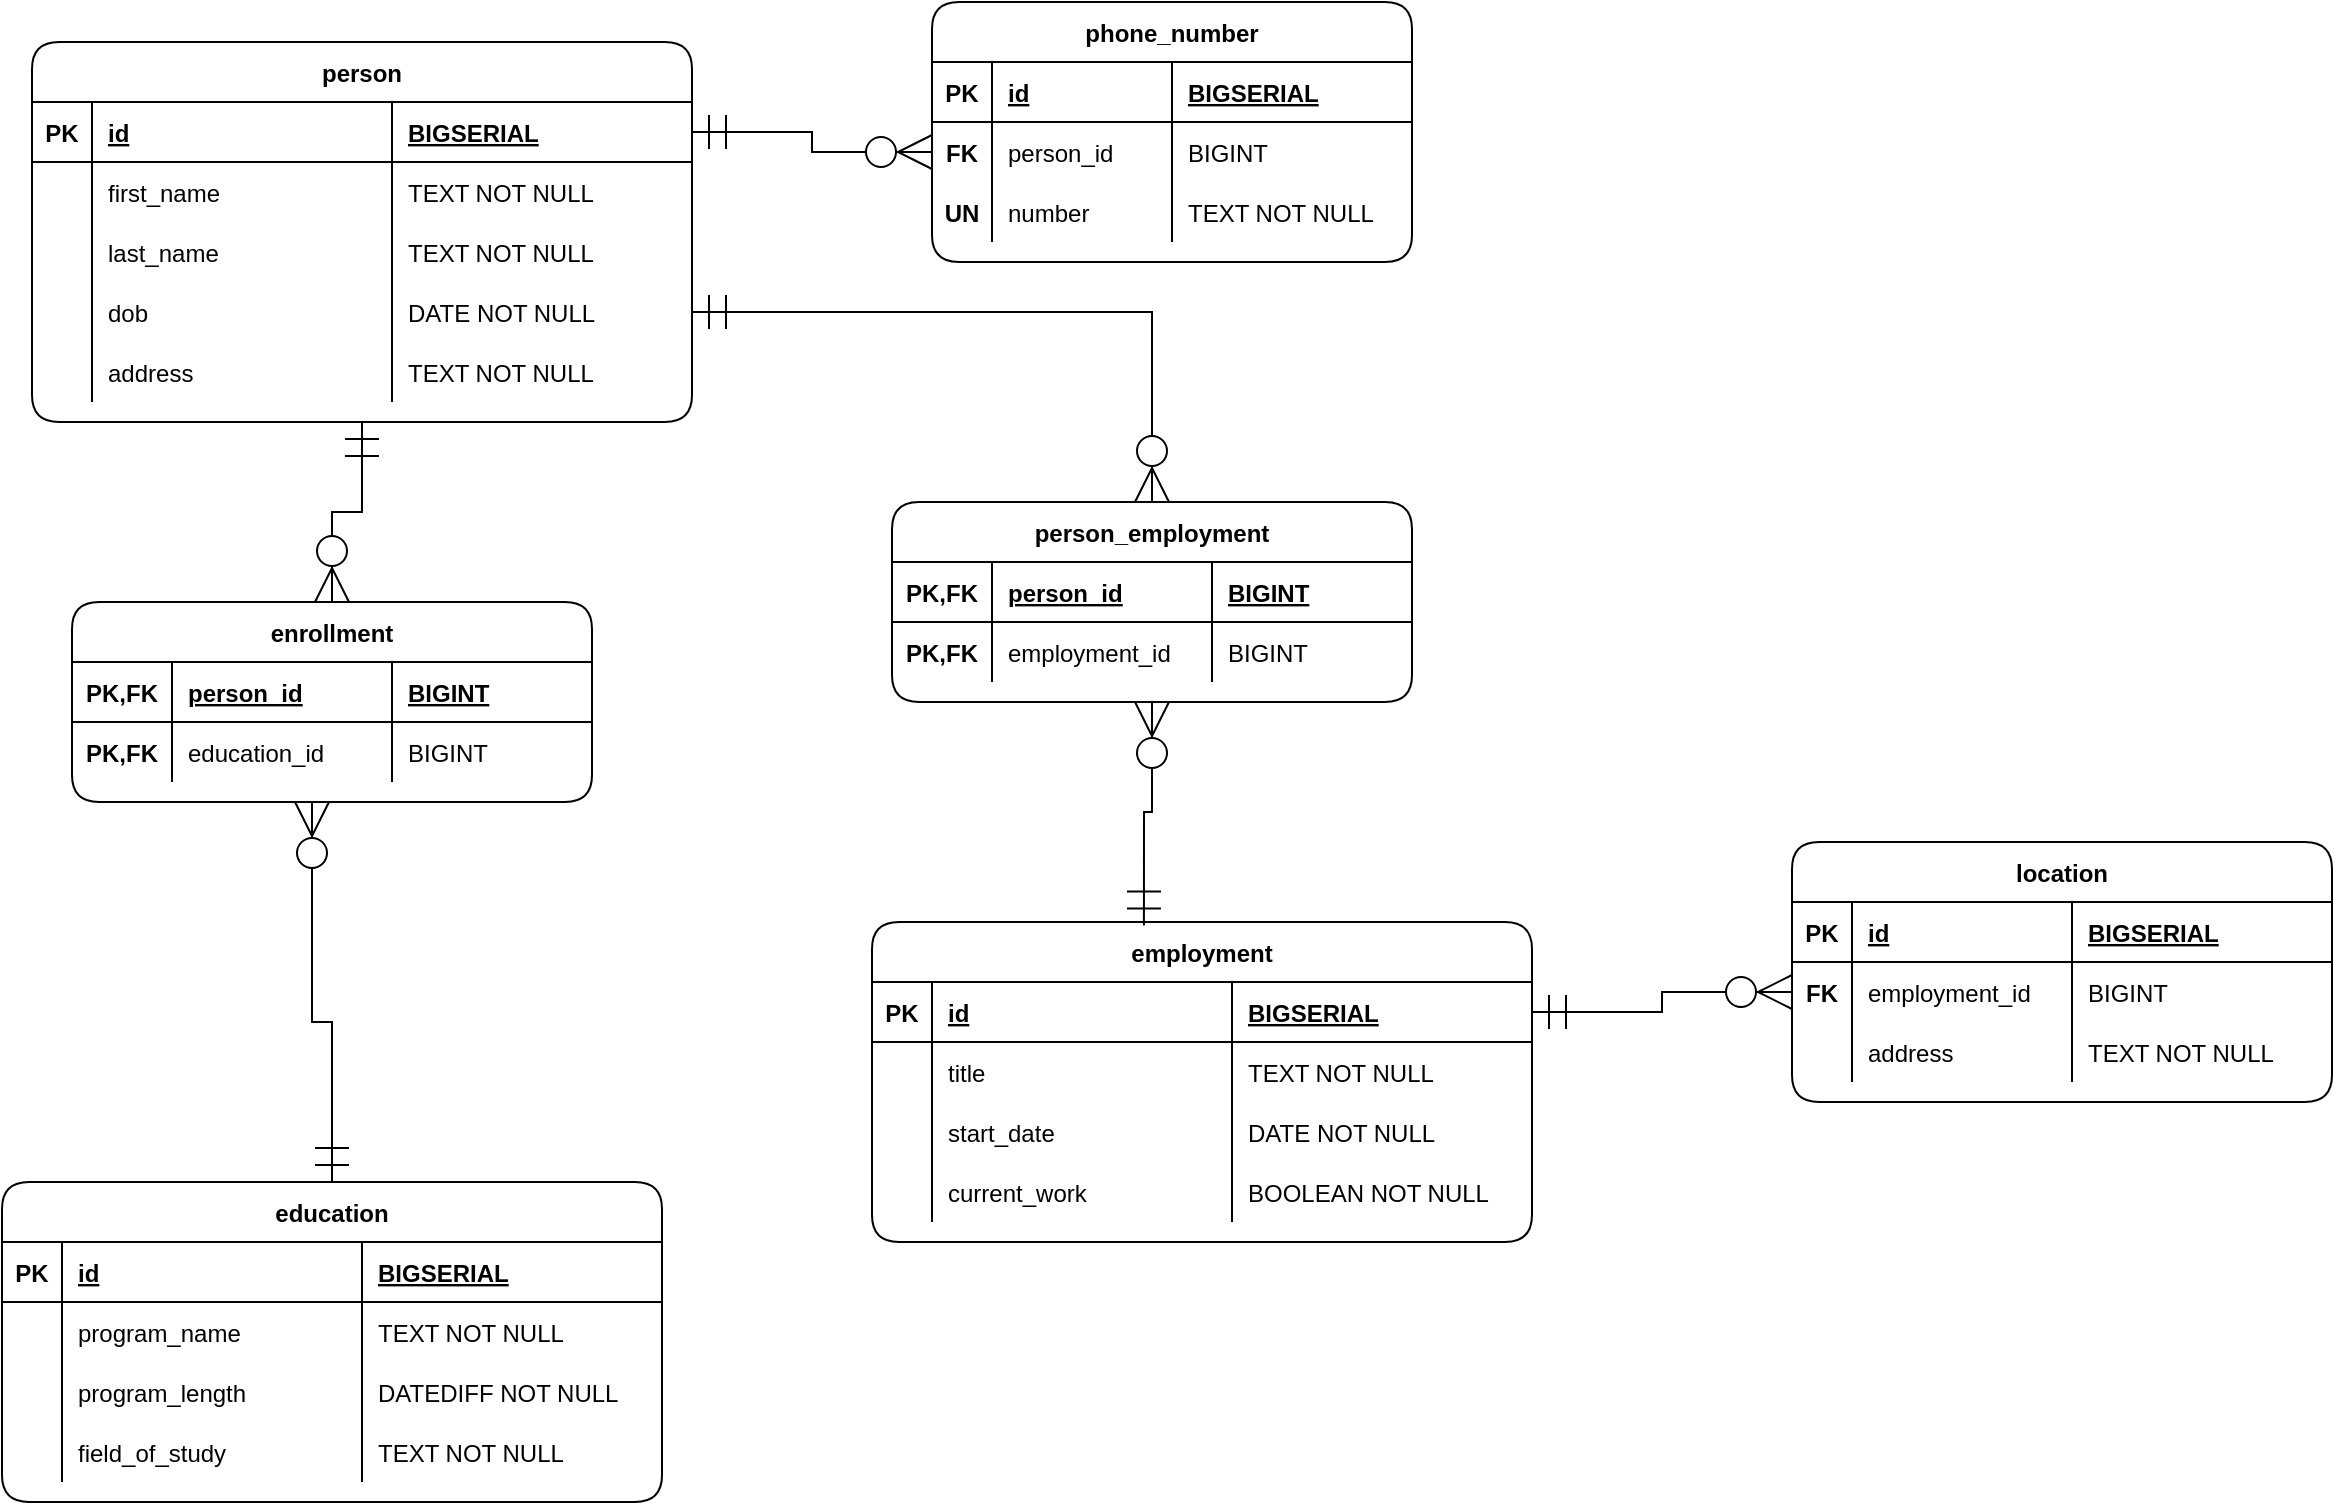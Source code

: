 <mxfile version="14.5.1" type="device"><diagram id="6gZAl4eBNtMQLnTaSoMd" name="Page-1"><mxGraphModel dx="1652" dy="1082" grid="1" gridSize="10" guides="1" tooltips="1" connect="1" arrows="1" fold="1" page="0" pageScale="1" pageWidth="850" pageHeight="1100" math="0" shadow="0"><root><mxCell id="0"/><mxCell id="1" parent="0"/><mxCell id="a0jbL8AoUDwGU5Ny-zSf-130" style="edgeStyle=orthogonalEdgeStyle;rounded=0;orthogonalLoop=1;jettySize=auto;html=1;exitX=0.5;exitY=1;exitDx=0;exitDy=0;startArrow=ERmandOne;startFill=0;endArrow=ERzeroToMany;endFill=1;startSize=15;endSize=15;" parent="1" source="a0jbL8AoUDwGU5Ny-zSf-1" target="a0jbL8AoUDwGU5Ny-zSf-121" edge="1"><mxGeometry relative="1" as="geometry"/></mxCell><mxCell id="a0jbL8AoUDwGU5Ny-zSf-1" value="person" style="shape=table;startSize=30;container=1;collapsible=1;childLayout=tableLayout;fixedRows=1;rowLines=0;fontStyle=1;align=center;resizeLast=1;rounded=1;" parent="1" vertex="1"><mxGeometry x="-50" y="-20" width="330" height="190" as="geometry"/></mxCell><mxCell id="a0jbL8AoUDwGU5Ny-zSf-2" value="" style="shape=partialRectangle;collapsible=0;dropTarget=0;pointerEvents=0;fillColor=none;top=0;left=0;bottom=1;right=0;points=[[0,0.5],[1,0.5]];portConstraint=eastwest;" parent="a0jbL8AoUDwGU5Ny-zSf-1" vertex="1"><mxGeometry y="30" width="330" height="30" as="geometry"/></mxCell><mxCell id="a0jbL8AoUDwGU5Ny-zSf-3" value="PK" style="shape=partialRectangle;connectable=0;fillColor=none;top=0;left=0;bottom=0;right=0;fontStyle=1;overflow=hidden;" parent="a0jbL8AoUDwGU5Ny-zSf-2" vertex="1"><mxGeometry width="30" height="30" as="geometry"/></mxCell><mxCell id="a0jbL8AoUDwGU5Ny-zSf-4" value="id" style="shape=partialRectangle;connectable=0;fillColor=none;top=0;left=0;bottom=0;right=0;align=left;spacingLeft=6;fontStyle=5;overflow=hidden;" parent="a0jbL8AoUDwGU5Ny-zSf-2" vertex="1"><mxGeometry x="30" width="150" height="30" as="geometry"/></mxCell><mxCell id="a0jbL8AoUDwGU5Ny-zSf-20" value="BIGSERIAL" style="shape=partialRectangle;connectable=0;fillColor=none;top=0;left=0;bottom=0;right=0;align=left;spacingLeft=6;fontStyle=5;overflow=hidden;" parent="a0jbL8AoUDwGU5Ny-zSf-2" vertex="1"><mxGeometry x="180" width="150" height="30" as="geometry"/></mxCell><mxCell id="a0jbL8AoUDwGU5Ny-zSf-5" value="" style="shape=partialRectangle;collapsible=0;dropTarget=0;pointerEvents=0;fillColor=none;top=0;left=0;bottom=0;right=0;points=[[0,0.5],[1,0.5]];portConstraint=eastwest;" parent="a0jbL8AoUDwGU5Ny-zSf-1" vertex="1"><mxGeometry y="60" width="330" height="30" as="geometry"/></mxCell><mxCell id="a0jbL8AoUDwGU5Ny-zSf-6" value="" style="shape=partialRectangle;connectable=0;fillColor=none;top=0;left=0;bottom=0;right=0;editable=1;overflow=hidden;" parent="a0jbL8AoUDwGU5Ny-zSf-5" vertex="1"><mxGeometry width="30" height="30" as="geometry"/></mxCell><mxCell id="a0jbL8AoUDwGU5Ny-zSf-7" value="first_name" style="shape=partialRectangle;connectable=0;fillColor=none;top=0;left=0;bottom=0;right=0;align=left;spacingLeft=6;overflow=hidden;" parent="a0jbL8AoUDwGU5Ny-zSf-5" vertex="1"><mxGeometry x="30" width="150" height="30" as="geometry"/></mxCell><mxCell id="a0jbL8AoUDwGU5Ny-zSf-21" value="TEXT NOT NULL" style="shape=partialRectangle;connectable=0;fillColor=none;top=0;left=0;bottom=0;right=0;align=left;spacingLeft=6;overflow=hidden;" parent="a0jbL8AoUDwGU5Ny-zSf-5" vertex="1"><mxGeometry x="180" width="150" height="30" as="geometry"/></mxCell><mxCell id="a0jbL8AoUDwGU5Ny-zSf-8" value="" style="shape=partialRectangle;collapsible=0;dropTarget=0;pointerEvents=0;fillColor=none;top=0;left=0;bottom=0;right=0;points=[[0,0.5],[1,0.5]];portConstraint=eastwest;" parent="a0jbL8AoUDwGU5Ny-zSf-1" vertex="1"><mxGeometry y="90" width="330" height="30" as="geometry"/></mxCell><mxCell id="a0jbL8AoUDwGU5Ny-zSf-9" value="" style="shape=partialRectangle;connectable=0;fillColor=none;top=0;left=0;bottom=0;right=0;editable=1;overflow=hidden;" parent="a0jbL8AoUDwGU5Ny-zSf-8" vertex="1"><mxGeometry width="30" height="30" as="geometry"/></mxCell><mxCell id="a0jbL8AoUDwGU5Ny-zSf-10" value="last_name" style="shape=partialRectangle;connectable=0;fillColor=none;top=0;left=0;bottom=0;right=0;align=left;spacingLeft=6;overflow=hidden;" parent="a0jbL8AoUDwGU5Ny-zSf-8" vertex="1"><mxGeometry x="30" width="150" height="30" as="geometry"/></mxCell><mxCell id="a0jbL8AoUDwGU5Ny-zSf-22" value="TEXT NOT NULL" style="shape=partialRectangle;connectable=0;fillColor=none;top=0;left=0;bottom=0;right=0;align=left;spacingLeft=6;overflow=hidden;" parent="a0jbL8AoUDwGU5Ny-zSf-8" vertex="1"><mxGeometry x="180" width="150" height="30" as="geometry"/></mxCell><mxCell id="a0jbL8AoUDwGU5Ny-zSf-11" value="" style="shape=partialRectangle;collapsible=0;dropTarget=0;pointerEvents=0;fillColor=none;top=0;left=0;bottom=0;right=0;points=[[0,0.5],[1,0.5]];portConstraint=eastwest;" parent="a0jbL8AoUDwGU5Ny-zSf-1" vertex="1"><mxGeometry y="120" width="330" height="30" as="geometry"/></mxCell><mxCell id="a0jbL8AoUDwGU5Ny-zSf-12" value="" style="shape=partialRectangle;connectable=0;fillColor=none;top=0;left=0;bottom=0;right=0;editable=1;overflow=hidden;" parent="a0jbL8AoUDwGU5Ny-zSf-11" vertex="1"><mxGeometry width="30" height="30" as="geometry"/></mxCell><mxCell id="a0jbL8AoUDwGU5Ny-zSf-13" value="dob" style="shape=partialRectangle;connectable=0;fillColor=none;top=0;left=0;bottom=0;right=0;align=left;spacingLeft=6;overflow=hidden;" parent="a0jbL8AoUDwGU5Ny-zSf-11" vertex="1"><mxGeometry x="30" width="150" height="30" as="geometry"/></mxCell><mxCell id="a0jbL8AoUDwGU5Ny-zSf-23" value="DATE NOT NULL" style="shape=partialRectangle;connectable=0;fillColor=none;top=0;left=0;bottom=0;right=0;align=left;spacingLeft=6;overflow=hidden;" parent="a0jbL8AoUDwGU5Ny-zSf-11" vertex="1"><mxGeometry x="180" width="150" height="30" as="geometry"/></mxCell><mxCell id="a0jbL8AoUDwGU5Ny-zSf-14" style="shape=partialRectangle;collapsible=0;dropTarget=0;pointerEvents=0;fillColor=none;top=0;left=0;bottom=0;right=0;points=[[0,0.5],[1,0.5]];portConstraint=eastwest;" parent="a0jbL8AoUDwGU5Ny-zSf-1" vertex="1"><mxGeometry y="150" width="330" height="30" as="geometry"/></mxCell><mxCell id="a0jbL8AoUDwGU5Ny-zSf-15" style="shape=partialRectangle;connectable=0;fillColor=none;top=0;left=0;bottom=0;right=0;editable=1;overflow=hidden;" parent="a0jbL8AoUDwGU5Ny-zSf-14" vertex="1"><mxGeometry width="30" height="30" as="geometry"/></mxCell><mxCell id="a0jbL8AoUDwGU5Ny-zSf-16" value="address" style="shape=partialRectangle;connectable=0;fillColor=none;top=0;left=0;bottom=0;right=0;align=left;spacingLeft=6;overflow=hidden;" parent="a0jbL8AoUDwGU5Ny-zSf-14" vertex="1"><mxGeometry x="30" width="150" height="30" as="geometry"/></mxCell><mxCell id="a0jbL8AoUDwGU5Ny-zSf-24" value="TEXT NOT NULL" style="shape=partialRectangle;connectable=0;fillColor=none;top=0;left=0;bottom=0;right=0;align=left;spacingLeft=6;overflow=hidden;" parent="a0jbL8AoUDwGU5Ny-zSf-14" vertex="1"><mxGeometry x="180" width="150" height="30" as="geometry"/></mxCell><mxCell id="a0jbL8AoUDwGU5Ny-zSf-25" value="phone_number" style="shape=table;startSize=30;container=1;collapsible=1;childLayout=tableLayout;fixedRows=1;rowLines=0;fontStyle=1;align=center;resizeLast=1;rounded=1;" parent="1" vertex="1"><mxGeometry x="400" y="-40" width="240" height="130" as="geometry"/></mxCell><mxCell id="a0jbL8AoUDwGU5Ny-zSf-26" value="" style="shape=partialRectangle;collapsible=0;dropTarget=0;pointerEvents=0;fillColor=none;top=0;left=0;bottom=1;right=0;points=[[0,0.5],[1,0.5]];portConstraint=eastwest;" parent="a0jbL8AoUDwGU5Ny-zSf-25" vertex="1"><mxGeometry y="30" width="240" height="30" as="geometry"/></mxCell><mxCell id="a0jbL8AoUDwGU5Ny-zSf-27" value="PK" style="shape=partialRectangle;connectable=0;fillColor=none;top=0;left=0;bottom=0;right=0;fontStyle=1;overflow=hidden;" parent="a0jbL8AoUDwGU5Ny-zSf-26" vertex="1"><mxGeometry width="30" height="30" as="geometry"/></mxCell><mxCell id="a0jbL8AoUDwGU5Ny-zSf-28" value="id" style="shape=partialRectangle;connectable=0;fillColor=none;top=0;left=0;bottom=0;right=0;align=left;spacingLeft=6;fontStyle=5;overflow=hidden;" parent="a0jbL8AoUDwGU5Ny-zSf-26" vertex="1"><mxGeometry x="30" width="90" height="30" as="geometry"/></mxCell><mxCell id="a0jbL8AoUDwGU5Ny-zSf-29" value="BIGSERIAL" style="shape=partialRectangle;connectable=0;fillColor=none;top=0;left=0;bottom=0;right=0;align=left;spacingLeft=6;fontStyle=5;overflow=hidden;" parent="a0jbL8AoUDwGU5Ny-zSf-26" vertex="1"><mxGeometry x="120" width="120" height="30" as="geometry"/></mxCell><mxCell id="a0jbL8AoUDwGU5Ny-zSf-30" value="" style="shape=partialRectangle;collapsible=0;dropTarget=0;pointerEvents=0;fillColor=none;top=0;left=0;bottom=0;right=0;points=[[0,0.5],[1,0.5]];portConstraint=eastwest;" parent="a0jbL8AoUDwGU5Ny-zSf-25" vertex="1"><mxGeometry y="60" width="240" height="30" as="geometry"/></mxCell><mxCell id="a0jbL8AoUDwGU5Ny-zSf-31" value="FK" style="shape=partialRectangle;connectable=0;fillColor=none;top=0;left=0;bottom=0;right=0;editable=1;overflow=hidden;fontStyle=1" parent="a0jbL8AoUDwGU5Ny-zSf-30" vertex="1"><mxGeometry width="30" height="30" as="geometry"/></mxCell><mxCell id="a0jbL8AoUDwGU5Ny-zSf-32" value="person_id" style="shape=partialRectangle;connectable=0;fillColor=none;top=0;left=0;bottom=0;right=0;align=left;spacingLeft=6;overflow=hidden;" parent="a0jbL8AoUDwGU5Ny-zSf-30" vertex="1"><mxGeometry x="30" width="90" height="30" as="geometry"/></mxCell><mxCell id="a0jbL8AoUDwGU5Ny-zSf-33" value="BIGINT" style="shape=partialRectangle;connectable=0;fillColor=none;top=0;left=0;bottom=0;right=0;align=left;spacingLeft=6;overflow=hidden;" parent="a0jbL8AoUDwGU5Ny-zSf-30" vertex="1"><mxGeometry x="120" width="120" height="30" as="geometry"/></mxCell><mxCell id="a0jbL8AoUDwGU5Ny-zSf-34" value="" style="shape=partialRectangle;collapsible=0;dropTarget=0;pointerEvents=0;fillColor=none;top=0;left=0;bottom=0;right=0;points=[[0,0.5],[1,0.5]];portConstraint=eastwest;" parent="a0jbL8AoUDwGU5Ny-zSf-25" vertex="1"><mxGeometry y="90" width="240" height="30" as="geometry"/></mxCell><mxCell id="a0jbL8AoUDwGU5Ny-zSf-35" value="UN" style="shape=partialRectangle;connectable=0;fillColor=none;top=0;left=0;bottom=0;right=0;editable=1;overflow=hidden;fontStyle=1" parent="a0jbL8AoUDwGU5Ny-zSf-34" vertex="1"><mxGeometry width="30" height="30" as="geometry"/></mxCell><mxCell id="a0jbL8AoUDwGU5Ny-zSf-36" value="number" style="shape=partialRectangle;connectable=0;fillColor=none;top=0;left=0;bottom=0;right=0;align=left;spacingLeft=6;overflow=hidden;" parent="a0jbL8AoUDwGU5Ny-zSf-34" vertex="1"><mxGeometry x="30" width="90" height="30" as="geometry"/></mxCell><mxCell id="a0jbL8AoUDwGU5Ny-zSf-37" value="TEXT NOT NULL" style="shape=partialRectangle;connectable=0;fillColor=none;top=0;left=0;bottom=0;right=0;align=left;spacingLeft=6;overflow=hidden;" parent="a0jbL8AoUDwGU5Ny-zSf-34" vertex="1"><mxGeometry x="120" width="120" height="30" as="geometry"/></mxCell><mxCell id="a0jbL8AoUDwGU5Ny-zSf-46" style="edgeStyle=orthogonalEdgeStyle;rounded=0;orthogonalLoop=1;jettySize=auto;html=1;exitX=1;exitY=0.5;exitDx=0;exitDy=0;entryX=0;entryY=0.5;entryDx=0;entryDy=0;endSize=15;startSize=15;endArrow=ERzeroToMany;endFill=1;startArrow=ERmandOne;startFill=0;" parent="1" source="a0jbL8AoUDwGU5Ny-zSf-2" target="a0jbL8AoUDwGU5Ny-zSf-30" edge="1"><mxGeometry relative="1" as="geometry"/></mxCell><mxCell id="a0jbL8AoUDwGU5Ny-zSf-131" style="edgeStyle=orthogonalEdgeStyle;rounded=0;orthogonalLoop=1;jettySize=auto;html=1;exitX=0.5;exitY=0;exitDx=0;exitDy=0;startArrow=ERmandOne;startFill=0;endArrow=ERzeroToMany;endFill=1;startSize=15;endSize=15;" parent="1" source="a0jbL8AoUDwGU5Ny-zSf-47" edge="1"><mxGeometry relative="1" as="geometry"><mxPoint x="90" y="360" as="targetPoint"/><Array as="points"><mxPoint x="100" y="470"/><mxPoint x="90" y="470"/></Array></mxGeometry></mxCell><mxCell id="a0jbL8AoUDwGU5Ny-zSf-47" value="education" style="shape=table;startSize=30;container=1;collapsible=1;childLayout=tableLayout;fixedRows=1;rowLines=0;fontStyle=1;align=center;resizeLast=1;rounded=1;" parent="1" vertex="1"><mxGeometry x="-65" y="550" width="330" height="160" as="geometry"/></mxCell><mxCell id="a0jbL8AoUDwGU5Ny-zSf-48" value="" style="shape=partialRectangle;collapsible=0;dropTarget=0;pointerEvents=0;fillColor=none;top=0;left=0;bottom=1;right=0;points=[[0,0.5],[1,0.5]];portConstraint=eastwest;" parent="a0jbL8AoUDwGU5Ny-zSf-47" vertex="1"><mxGeometry y="30" width="330" height="30" as="geometry"/></mxCell><mxCell id="a0jbL8AoUDwGU5Ny-zSf-49" value="PK" style="shape=partialRectangle;connectable=0;fillColor=none;top=0;left=0;bottom=0;right=0;fontStyle=1;overflow=hidden;" parent="a0jbL8AoUDwGU5Ny-zSf-48" vertex="1"><mxGeometry width="30" height="30" as="geometry"/></mxCell><mxCell id="a0jbL8AoUDwGU5Ny-zSf-50" value="id" style="shape=partialRectangle;connectable=0;fillColor=none;top=0;left=0;bottom=0;right=0;align=left;spacingLeft=6;fontStyle=5;overflow=hidden;" parent="a0jbL8AoUDwGU5Ny-zSf-48" vertex="1"><mxGeometry x="30" width="150" height="30" as="geometry"/></mxCell><mxCell id="a0jbL8AoUDwGU5Ny-zSf-51" value="BIGSERIAL" style="shape=partialRectangle;connectable=0;fillColor=none;top=0;left=0;bottom=0;right=0;align=left;spacingLeft=6;fontStyle=5;overflow=hidden;" parent="a0jbL8AoUDwGU5Ny-zSf-48" vertex="1"><mxGeometry x="180" width="150" height="30" as="geometry"/></mxCell><mxCell id="a0jbL8AoUDwGU5Ny-zSf-56" value="" style="shape=partialRectangle;collapsible=0;dropTarget=0;pointerEvents=0;fillColor=none;top=0;left=0;bottom=0;right=0;points=[[0,0.5],[1,0.5]];portConstraint=eastwest;" parent="a0jbL8AoUDwGU5Ny-zSf-47" vertex="1"><mxGeometry y="60" width="330" height="30" as="geometry"/></mxCell><mxCell id="a0jbL8AoUDwGU5Ny-zSf-57" value="" style="shape=partialRectangle;connectable=0;fillColor=none;top=0;left=0;bottom=0;right=0;editable=1;overflow=hidden;" parent="a0jbL8AoUDwGU5Ny-zSf-56" vertex="1"><mxGeometry width="30" height="30" as="geometry"/></mxCell><mxCell id="a0jbL8AoUDwGU5Ny-zSf-58" value="program_name" style="shape=partialRectangle;connectable=0;fillColor=none;top=0;left=0;bottom=0;right=0;align=left;spacingLeft=6;overflow=hidden;" parent="a0jbL8AoUDwGU5Ny-zSf-56" vertex="1"><mxGeometry x="30" width="150" height="30" as="geometry"/></mxCell><mxCell id="a0jbL8AoUDwGU5Ny-zSf-59" value="TEXT NOT NULL" style="shape=partialRectangle;connectable=0;fillColor=none;top=0;left=0;bottom=0;right=0;align=left;spacingLeft=6;overflow=hidden;" parent="a0jbL8AoUDwGU5Ny-zSf-56" vertex="1"><mxGeometry x="180" width="150" height="30" as="geometry"/></mxCell><mxCell id="a0jbL8AoUDwGU5Ny-zSf-60" value="" style="shape=partialRectangle;collapsible=0;dropTarget=0;pointerEvents=0;fillColor=none;top=0;left=0;bottom=0;right=0;points=[[0,0.5],[1,0.5]];portConstraint=eastwest;" parent="a0jbL8AoUDwGU5Ny-zSf-47" vertex="1"><mxGeometry y="90" width="330" height="30" as="geometry"/></mxCell><mxCell id="a0jbL8AoUDwGU5Ny-zSf-61" value="" style="shape=partialRectangle;connectable=0;fillColor=none;top=0;left=0;bottom=0;right=0;editable=1;overflow=hidden;" parent="a0jbL8AoUDwGU5Ny-zSf-60" vertex="1"><mxGeometry width="30" height="30" as="geometry"/></mxCell><mxCell id="a0jbL8AoUDwGU5Ny-zSf-62" value="program_length" style="shape=partialRectangle;connectable=0;fillColor=none;top=0;left=0;bottom=0;right=0;align=left;spacingLeft=6;overflow=hidden;" parent="a0jbL8AoUDwGU5Ny-zSf-60" vertex="1"><mxGeometry x="30" width="150" height="30" as="geometry"/></mxCell><mxCell id="a0jbL8AoUDwGU5Ny-zSf-63" value="DATEDIFF NOT NULL" style="shape=partialRectangle;connectable=0;fillColor=none;top=0;left=0;bottom=0;right=0;align=left;spacingLeft=6;overflow=hidden;" parent="a0jbL8AoUDwGU5Ny-zSf-60" vertex="1"><mxGeometry x="180" width="150" height="30" as="geometry"/></mxCell><mxCell id="a0jbL8AoUDwGU5Ny-zSf-64" style="shape=partialRectangle;collapsible=0;dropTarget=0;pointerEvents=0;fillColor=none;top=0;left=0;bottom=0;right=0;points=[[0,0.5],[1,0.5]];portConstraint=eastwest;" parent="a0jbL8AoUDwGU5Ny-zSf-47" vertex="1"><mxGeometry y="120" width="330" height="30" as="geometry"/></mxCell><mxCell id="a0jbL8AoUDwGU5Ny-zSf-65" style="shape=partialRectangle;connectable=0;fillColor=none;top=0;left=0;bottom=0;right=0;editable=1;overflow=hidden;" parent="a0jbL8AoUDwGU5Ny-zSf-64" vertex="1"><mxGeometry width="30" height="30" as="geometry"/></mxCell><mxCell id="a0jbL8AoUDwGU5Ny-zSf-66" value="field_of_study" style="shape=partialRectangle;connectable=0;fillColor=none;top=0;left=0;bottom=0;right=0;align=left;spacingLeft=6;overflow=hidden;" parent="a0jbL8AoUDwGU5Ny-zSf-64" vertex="1"><mxGeometry x="30" width="150" height="30" as="geometry"/></mxCell><mxCell id="a0jbL8AoUDwGU5Ny-zSf-67" value="TEXT NOT NULL" style="shape=partialRectangle;connectable=0;fillColor=none;top=0;left=0;bottom=0;right=0;align=left;spacingLeft=6;overflow=hidden;" parent="a0jbL8AoUDwGU5Ny-zSf-64" vertex="1"><mxGeometry x="180" width="150" height="30" as="geometry"/></mxCell><mxCell id="a0jbL8AoUDwGU5Ny-zSf-70" value="employment" style="shape=table;startSize=30;container=1;collapsible=1;childLayout=tableLayout;fixedRows=1;rowLines=0;fontStyle=1;align=center;resizeLast=1;rounded=1;" parent="1" vertex="1"><mxGeometry x="370" y="420" width="330" height="160" as="geometry"/></mxCell><mxCell id="a0jbL8AoUDwGU5Ny-zSf-71" value="" style="shape=partialRectangle;collapsible=0;dropTarget=0;pointerEvents=0;fillColor=none;top=0;left=0;bottom=1;right=0;points=[[0,0.5],[1,0.5]];portConstraint=eastwest;" parent="a0jbL8AoUDwGU5Ny-zSf-70" vertex="1"><mxGeometry y="30" width="330" height="30" as="geometry"/></mxCell><mxCell id="a0jbL8AoUDwGU5Ny-zSf-72" value="PK" style="shape=partialRectangle;connectable=0;fillColor=none;top=0;left=0;bottom=0;right=0;fontStyle=1;overflow=hidden;" parent="a0jbL8AoUDwGU5Ny-zSf-71" vertex="1"><mxGeometry width="30" height="30" as="geometry"/></mxCell><mxCell id="a0jbL8AoUDwGU5Ny-zSf-73" value="id" style="shape=partialRectangle;connectable=0;fillColor=none;top=0;left=0;bottom=0;right=0;align=left;spacingLeft=6;fontStyle=5;overflow=hidden;" parent="a0jbL8AoUDwGU5Ny-zSf-71" vertex="1"><mxGeometry x="30" width="150" height="30" as="geometry"/></mxCell><mxCell id="a0jbL8AoUDwGU5Ny-zSf-74" value="BIGSERIAL" style="shape=partialRectangle;connectable=0;fillColor=none;top=0;left=0;bottom=0;right=0;align=left;spacingLeft=6;fontStyle=5;overflow=hidden;" parent="a0jbL8AoUDwGU5Ny-zSf-71" vertex="1"><mxGeometry x="180" width="150" height="30" as="geometry"/></mxCell><mxCell id="a0jbL8AoUDwGU5Ny-zSf-79" value="" style="shape=partialRectangle;collapsible=0;dropTarget=0;pointerEvents=0;fillColor=none;top=0;left=0;bottom=0;right=0;points=[[0,0.5],[1,0.5]];portConstraint=eastwest;" parent="a0jbL8AoUDwGU5Ny-zSf-70" vertex="1"><mxGeometry y="60" width="330" height="30" as="geometry"/></mxCell><mxCell id="a0jbL8AoUDwGU5Ny-zSf-80" value="" style="shape=partialRectangle;connectable=0;fillColor=none;top=0;left=0;bottom=0;right=0;editable=1;overflow=hidden;" parent="a0jbL8AoUDwGU5Ny-zSf-79" vertex="1"><mxGeometry width="30" height="30" as="geometry"/></mxCell><mxCell id="a0jbL8AoUDwGU5Ny-zSf-81" value="title" style="shape=partialRectangle;connectable=0;fillColor=none;top=0;left=0;bottom=0;right=0;align=left;spacingLeft=6;overflow=hidden;" parent="a0jbL8AoUDwGU5Ny-zSf-79" vertex="1"><mxGeometry x="30" width="150" height="30" as="geometry"/></mxCell><mxCell id="a0jbL8AoUDwGU5Ny-zSf-82" value="TEXT NOT NULL" style="shape=partialRectangle;connectable=0;fillColor=none;top=0;left=0;bottom=0;right=0;align=left;spacingLeft=6;overflow=hidden;" parent="a0jbL8AoUDwGU5Ny-zSf-79" vertex="1"><mxGeometry x="180" width="150" height="30" as="geometry"/></mxCell><mxCell id="a0jbL8AoUDwGU5Ny-zSf-83" value="" style="shape=partialRectangle;collapsible=0;dropTarget=0;pointerEvents=0;fillColor=none;top=0;left=0;bottom=0;right=0;points=[[0,0.5],[1,0.5]];portConstraint=eastwest;" parent="a0jbL8AoUDwGU5Ny-zSf-70" vertex="1"><mxGeometry y="90" width="330" height="30" as="geometry"/></mxCell><mxCell id="a0jbL8AoUDwGU5Ny-zSf-84" value="" style="shape=partialRectangle;connectable=0;fillColor=none;top=0;left=0;bottom=0;right=0;editable=1;overflow=hidden;" parent="a0jbL8AoUDwGU5Ny-zSf-83" vertex="1"><mxGeometry width="30" height="30" as="geometry"/></mxCell><mxCell id="a0jbL8AoUDwGU5Ny-zSf-85" value="start_date" style="shape=partialRectangle;connectable=0;fillColor=none;top=0;left=0;bottom=0;right=0;align=left;spacingLeft=6;overflow=hidden;" parent="a0jbL8AoUDwGU5Ny-zSf-83" vertex="1"><mxGeometry x="30" width="150" height="30" as="geometry"/></mxCell><mxCell id="a0jbL8AoUDwGU5Ny-zSf-86" value="DATE NOT NULL" style="shape=partialRectangle;connectable=0;fillColor=none;top=0;left=0;bottom=0;right=0;align=left;spacingLeft=6;overflow=hidden;" parent="a0jbL8AoUDwGU5Ny-zSf-83" vertex="1"><mxGeometry x="180" width="150" height="30" as="geometry"/></mxCell><mxCell id="a0jbL8AoUDwGU5Ny-zSf-87" style="shape=partialRectangle;collapsible=0;dropTarget=0;pointerEvents=0;fillColor=none;top=0;left=0;bottom=0;right=0;points=[[0,0.5],[1,0.5]];portConstraint=eastwest;" parent="a0jbL8AoUDwGU5Ny-zSf-70" vertex="1"><mxGeometry y="120" width="330" height="30" as="geometry"/></mxCell><mxCell id="a0jbL8AoUDwGU5Ny-zSf-88" style="shape=partialRectangle;connectable=0;fillColor=none;top=0;left=0;bottom=0;right=0;editable=1;overflow=hidden;" parent="a0jbL8AoUDwGU5Ny-zSf-87" vertex="1"><mxGeometry width="30" height="30" as="geometry"/></mxCell><mxCell id="a0jbL8AoUDwGU5Ny-zSf-89" value="current_work" style="shape=partialRectangle;connectable=0;fillColor=none;top=0;left=0;bottom=0;right=0;align=left;spacingLeft=6;overflow=hidden;" parent="a0jbL8AoUDwGU5Ny-zSf-87" vertex="1"><mxGeometry x="30" width="150" height="30" as="geometry"/></mxCell><mxCell id="a0jbL8AoUDwGU5Ny-zSf-90" value="BOOLEAN NOT NULL" style="shape=partialRectangle;connectable=0;fillColor=none;top=0;left=0;bottom=0;right=0;align=left;spacingLeft=6;overflow=hidden;" parent="a0jbL8AoUDwGU5Ny-zSf-87" vertex="1"><mxGeometry x="180" width="150" height="30" as="geometry"/></mxCell><mxCell id="a0jbL8AoUDwGU5Ny-zSf-92" value="location" style="shape=table;startSize=30;container=1;collapsible=1;childLayout=tableLayout;fixedRows=1;rowLines=0;fontStyle=1;align=center;resizeLast=1;rounded=1;" parent="1" vertex="1"><mxGeometry x="830" y="380" width="270" height="130" as="geometry"/></mxCell><mxCell id="a0jbL8AoUDwGU5Ny-zSf-93" value="" style="shape=partialRectangle;collapsible=0;dropTarget=0;pointerEvents=0;fillColor=none;top=0;left=0;bottom=1;right=0;points=[[0,0.5],[1,0.5]];portConstraint=eastwest;" parent="a0jbL8AoUDwGU5Ny-zSf-92" vertex="1"><mxGeometry y="30" width="270" height="30" as="geometry"/></mxCell><mxCell id="a0jbL8AoUDwGU5Ny-zSf-94" value="PK" style="shape=partialRectangle;connectable=0;fillColor=none;top=0;left=0;bottom=0;right=0;fontStyle=1;overflow=hidden;" parent="a0jbL8AoUDwGU5Ny-zSf-93" vertex="1"><mxGeometry width="30" height="30" as="geometry"/></mxCell><mxCell id="a0jbL8AoUDwGU5Ny-zSf-95" value="id" style="shape=partialRectangle;connectable=0;fillColor=none;top=0;left=0;bottom=0;right=0;align=left;spacingLeft=6;fontStyle=5;overflow=hidden;" parent="a0jbL8AoUDwGU5Ny-zSf-93" vertex="1"><mxGeometry x="30" width="110" height="30" as="geometry"/></mxCell><mxCell id="a0jbL8AoUDwGU5Ny-zSf-96" value="BIGSERIAL" style="shape=partialRectangle;connectable=0;fillColor=none;top=0;left=0;bottom=0;right=0;align=left;spacingLeft=6;fontStyle=5;overflow=hidden;" parent="a0jbL8AoUDwGU5Ny-zSf-93" vertex="1"><mxGeometry x="140" width="130" height="30" as="geometry"/></mxCell><mxCell id="a0jbL8AoUDwGU5Ny-zSf-97" value="" style="shape=partialRectangle;collapsible=0;dropTarget=0;pointerEvents=0;fillColor=none;top=0;left=0;bottom=0;right=0;points=[[0,0.5],[1,0.5]];portConstraint=eastwest;" parent="a0jbL8AoUDwGU5Ny-zSf-92" vertex="1"><mxGeometry y="60" width="270" height="30" as="geometry"/></mxCell><mxCell id="a0jbL8AoUDwGU5Ny-zSf-98" value="FK" style="shape=partialRectangle;connectable=0;fillColor=none;top=0;left=0;bottom=0;right=0;editable=1;overflow=hidden;fontStyle=1" parent="a0jbL8AoUDwGU5Ny-zSf-97" vertex="1"><mxGeometry width="30" height="30" as="geometry"/></mxCell><mxCell id="a0jbL8AoUDwGU5Ny-zSf-99" value="employment_id" style="shape=partialRectangle;connectable=0;fillColor=none;top=0;left=0;bottom=0;right=0;align=left;spacingLeft=6;overflow=hidden;" parent="a0jbL8AoUDwGU5Ny-zSf-97" vertex="1"><mxGeometry x="30" width="110" height="30" as="geometry"/></mxCell><mxCell id="a0jbL8AoUDwGU5Ny-zSf-100" value="BIGINT" style="shape=partialRectangle;connectable=0;fillColor=none;top=0;left=0;bottom=0;right=0;align=left;spacingLeft=6;overflow=hidden;" parent="a0jbL8AoUDwGU5Ny-zSf-97" vertex="1"><mxGeometry x="140" width="130" height="30" as="geometry"/></mxCell><mxCell id="a0jbL8AoUDwGU5Ny-zSf-101" value="" style="shape=partialRectangle;collapsible=0;dropTarget=0;pointerEvents=0;fillColor=none;top=0;left=0;bottom=0;right=0;points=[[0,0.5],[1,0.5]];portConstraint=eastwest;" parent="a0jbL8AoUDwGU5Ny-zSf-92" vertex="1"><mxGeometry y="90" width="270" height="30" as="geometry"/></mxCell><mxCell id="a0jbL8AoUDwGU5Ny-zSf-102" value="" style="shape=partialRectangle;connectable=0;fillColor=none;top=0;left=0;bottom=0;right=0;editable=1;overflow=hidden;fontStyle=1" parent="a0jbL8AoUDwGU5Ny-zSf-101" vertex="1"><mxGeometry width="30" height="30" as="geometry"/></mxCell><mxCell id="a0jbL8AoUDwGU5Ny-zSf-103" value="address" style="shape=partialRectangle;connectable=0;fillColor=none;top=0;left=0;bottom=0;right=0;align=left;spacingLeft=6;overflow=hidden;" parent="a0jbL8AoUDwGU5Ny-zSf-101" vertex="1"><mxGeometry x="30" width="110" height="30" as="geometry"/></mxCell><mxCell id="a0jbL8AoUDwGU5Ny-zSf-104" value="TEXT NOT NULL" style="shape=partialRectangle;connectable=0;fillColor=none;top=0;left=0;bottom=0;right=0;align=left;spacingLeft=6;overflow=hidden;" parent="a0jbL8AoUDwGU5Ny-zSf-101" vertex="1"><mxGeometry x="140" width="130" height="30" as="geometry"/></mxCell><mxCell id="a0jbL8AoUDwGU5Ny-zSf-105" style="edgeStyle=orthogonalEdgeStyle;rounded=0;orthogonalLoop=1;jettySize=auto;html=1;exitX=1;exitY=0.5;exitDx=0;exitDy=0;entryX=0;entryY=0.5;entryDx=0;entryDy=0;startArrow=ERmandOne;startFill=0;endArrow=ERzeroToMany;endFill=1;startSize=15;endSize=15;" parent="1" source="a0jbL8AoUDwGU5Ny-zSf-71" target="a0jbL8AoUDwGU5Ny-zSf-97" edge="1"><mxGeometry relative="1" as="geometry"/></mxCell><mxCell id="a0jbL8AoUDwGU5Ny-zSf-120" style="edgeStyle=orthogonalEdgeStyle;rounded=0;orthogonalLoop=1;jettySize=auto;html=1;exitX=0.5;exitY=1;exitDx=0;exitDy=0;entryX=0.412;entryY=0.011;entryDx=0;entryDy=0;entryPerimeter=0;startArrow=ERzeroToMany;startFill=1;endArrow=ERmandOne;endFill=0;startSize=15;endSize=15;" parent="1" source="a0jbL8AoUDwGU5Ny-zSf-106" target="a0jbL8AoUDwGU5Ny-zSf-70" edge="1"><mxGeometry relative="1" as="geometry"/></mxCell><mxCell id="a0jbL8AoUDwGU5Ny-zSf-106" value="person_employment" style="shape=table;startSize=30;container=1;collapsible=1;childLayout=tableLayout;fixedRows=1;rowLines=0;fontStyle=1;align=center;resizeLast=1;rounded=1;" parent="1" vertex="1"><mxGeometry x="380" y="210" width="260" height="100" as="geometry"/></mxCell><mxCell id="a0jbL8AoUDwGU5Ny-zSf-107" value="" style="shape=partialRectangle;collapsible=0;dropTarget=0;pointerEvents=0;fillColor=none;top=0;left=0;bottom=1;right=0;points=[[0,0.5],[1,0.5]];portConstraint=eastwest;" parent="a0jbL8AoUDwGU5Ny-zSf-106" vertex="1"><mxGeometry y="30" width="260" height="30" as="geometry"/></mxCell><mxCell id="a0jbL8AoUDwGU5Ny-zSf-108" value="PK,FK" style="shape=partialRectangle;connectable=0;fillColor=none;top=0;left=0;bottom=0;right=0;fontStyle=1;overflow=hidden;" parent="a0jbL8AoUDwGU5Ny-zSf-107" vertex="1"><mxGeometry width="50" height="30" as="geometry"/></mxCell><mxCell id="a0jbL8AoUDwGU5Ny-zSf-109" value="person_id" style="shape=partialRectangle;connectable=0;fillColor=none;top=0;left=0;bottom=0;right=0;align=left;spacingLeft=6;fontStyle=5;overflow=hidden;" parent="a0jbL8AoUDwGU5Ny-zSf-107" vertex="1"><mxGeometry x="50" width="110" height="30" as="geometry"/></mxCell><mxCell id="a0jbL8AoUDwGU5Ny-zSf-110" value="BIGINT" style="shape=partialRectangle;connectable=0;fillColor=none;top=0;left=0;bottom=0;right=0;align=left;spacingLeft=6;fontStyle=5;overflow=hidden;" parent="a0jbL8AoUDwGU5Ny-zSf-107" vertex="1"><mxGeometry x="160" width="100" height="30" as="geometry"/></mxCell><mxCell id="a0jbL8AoUDwGU5Ny-zSf-111" value="" style="shape=partialRectangle;collapsible=0;dropTarget=0;pointerEvents=0;fillColor=none;top=0;left=0;bottom=0;right=0;points=[[0,0.5],[1,0.5]];portConstraint=eastwest;" parent="a0jbL8AoUDwGU5Ny-zSf-106" vertex="1"><mxGeometry y="60" width="260" height="30" as="geometry"/></mxCell><mxCell id="a0jbL8AoUDwGU5Ny-zSf-112" value="PK,FK" style="shape=partialRectangle;connectable=0;fillColor=none;top=0;left=0;bottom=0;right=0;editable=1;overflow=hidden;fontStyle=1" parent="a0jbL8AoUDwGU5Ny-zSf-111" vertex="1"><mxGeometry width="50" height="30" as="geometry"/></mxCell><mxCell id="a0jbL8AoUDwGU5Ny-zSf-113" value="employment_id" style="shape=partialRectangle;connectable=0;fillColor=none;top=0;left=0;bottom=0;right=0;align=left;spacingLeft=6;overflow=hidden;" parent="a0jbL8AoUDwGU5Ny-zSf-111" vertex="1"><mxGeometry x="50" width="110" height="30" as="geometry"/></mxCell><mxCell id="a0jbL8AoUDwGU5Ny-zSf-114" value="BIGINT" style="shape=partialRectangle;connectable=0;fillColor=none;top=0;left=0;bottom=0;right=0;align=left;spacingLeft=6;overflow=hidden;" parent="a0jbL8AoUDwGU5Ny-zSf-111" vertex="1"><mxGeometry x="160" width="100" height="30" as="geometry"/></mxCell><mxCell id="a0jbL8AoUDwGU5Ny-zSf-119" style="edgeStyle=orthogonalEdgeStyle;rounded=0;orthogonalLoop=1;jettySize=auto;html=1;exitX=1;exitY=0.5;exitDx=0;exitDy=0;startArrow=ERmandOne;startFill=0;endArrow=ERzeroToMany;endFill=1;startSize=15;endSize=15;" parent="1" source="a0jbL8AoUDwGU5Ny-zSf-11" target="a0jbL8AoUDwGU5Ny-zSf-106" edge="1"><mxGeometry relative="1" as="geometry"/></mxCell><mxCell id="a0jbL8AoUDwGU5Ny-zSf-121" value="enrollment" style="shape=table;startSize=30;container=1;collapsible=1;childLayout=tableLayout;fixedRows=1;rowLines=0;fontStyle=1;align=center;resizeLast=1;rounded=1;" parent="1" vertex="1"><mxGeometry x="-30" y="260" width="260" height="100" as="geometry"/></mxCell><mxCell id="a0jbL8AoUDwGU5Ny-zSf-122" value="" style="shape=partialRectangle;collapsible=0;dropTarget=0;pointerEvents=0;fillColor=none;top=0;left=0;bottom=1;right=0;points=[[0,0.5],[1,0.5]];portConstraint=eastwest;" parent="a0jbL8AoUDwGU5Ny-zSf-121" vertex="1"><mxGeometry y="30" width="260" height="30" as="geometry"/></mxCell><mxCell id="a0jbL8AoUDwGU5Ny-zSf-123" value="PK,FK" style="shape=partialRectangle;connectable=0;fillColor=none;top=0;left=0;bottom=0;right=0;fontStyle=1;overflow=hidden;" parent="a0jbL8AoUDwGU5Ny-zSf-122" vertex="1"><mxGeometry width="50" height="30" as="geometry"/></mxCell><mxCell id="a0jbL8AoUDwGU5Ny-zSf-124" value="person_id" style="shape=partialRectangle;connectable=0;fillColor=none;top=0;left=0;bottom=0;right=0;align=left;spacingLeft=6;fontStyle=5;overflow=hidden;" parent="a0jbL8AoUDwGU5Ny-zSf-122" vertex="1"><mxGeometry x="50" width="110" height="30" as="geometry"/></mxCell><mxCell id="a0jbL8AoUDwGU5Ny-zSf-125" value="BIGINT" style="shape=partialRectangle;connectable=0;fillColor=none;top=0;left=0;bottom=0;right=0;align=left;spacingLeft=6;fontStyle=5;overflow=hidden;" parent="a0jbL8AoUDwGU5Ny-zSf-122" vertex="1"><mxGeometry x="160" width="100" height="30" as="geometry"/></mxCell><mxCell id="a0jbL8AoUDwGU5Ny-zSf-126" value="" style="shape=partialRectangle;collapsible=0;dropTarget=0;pointerEvents=0;fillColor=none;top=0;left=0;bottom=0;right=0;points=[[0,0.5],[1,0.5]];portConstraint=eastwest;" parent="a0jbL8AoUDwGU5Ny-zSf-121" vertex="1"><mxGeometry y="60" width="260" height="30" as="geometry"/></mxCell><mxCell id="a0jbL8AoUDwGU5Ny-zSf-127" value="PK,FK" style="shape=partialRectangle;connectable=0;fillColor=none;top=0;left=0;bottom=0;right=0;editable=1;overflow=hidden;fontStyle=1" parent="a0jbL8AoUDwGU5Ny-zSf-126" vertex="1"><mxGeometry width="50" height="30" as="geometry"/></mxCell><mxCell id="a0jbL8AoUDwGU5Ny-zSf-128" value="education_id" style="shape=partialRectangle;connectable=0;fillColor=none;top=0;left=0;bottom=0;right=0;align=left;spacingLeft=6;overflow=hidden;" parent="a0jbL8AoUDwGU5Ny-zSf-126" vertex="1"><mxGeometry x="50" width="110" height="30" as="geometry"/></mxCell><mxCell id="a0jbL8AoUDwGU5Ny-zSf-129" value="BIGINT" style="shape=partialRectangle;connectable=0;fillColor=none;top=0;left=0;bottom=0;right=0;align=left;spacingLeft=6;overflow=hidden;" parent="a0jbL8AoUDwGU5Ny-zSf-126" vertex="1"><mxGeometry x="160" width="100" height="30" as="geometry"/></mxCell></root></mxGraphModel></diagram></mxfile>